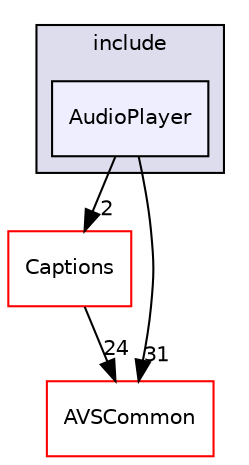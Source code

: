 digraph "/home/ANT.AMAZON.COM/womw/workplace/1.19_release/doxy/avs-device-sdk/CapabilityAgents/AudioPlayer/include/AudioPlayer" {
  compound=true
  node [ fontsize="10", fontname="Helvetica"];
  edge [ labelfontsize="10", labelfontname="Helvetica"];
  subgraph clusterdir_0b9723c2c8bc9e838121a6fbc73cf49e {
    graph [ bgcolor="#ddddee", pencolor="black", label="include" fontname="Helvetica", fontsize="10", URL="dir_0b9723c2c8bc9e838121a6fbc73cf49e.html"]
  dir_96850cc6d2c5822d23f38a41ba6afa08 [shape=box, label="AudioPlayer", style="filled", fillcolor="#eeeeff", pencolor="black", URL="dir_96850cc6d2c5822d23f38a41ba6afa08.html"];
  }
  dir_de0e77330fd0ab33359e90b501923c8e [shape=box label="Captions" fillcolor="white" style="filled" color="red" URL="dir_de0e77330fd0ab33359e90b501923c8e.html"];
  dir_13e65effb2bde530b17b3d5eefcd0266 [shape=box label="AVSCommon" fillcolor="white" style="filled" color="red" URL="dir_13e65effb2bde530b17b3d5eefcd0266.html"];
  dir_de0e77330fd0ab33359e90b501923c8e->dir_13e65effb2bde530b17b3d5eefcd0266 [headlabel="24", labeldistance=1.5 headhref="dir_000268_000017.html"];
  dir_96850cc6d2c5822d23f38a41ba6afa08->dir_de0e77330fd0ab33359e90b501923c8e [headlabel="2", labeldistance=1.5 headhref="dir_000193_000268.html"];
  dir_96850cc6d2c5822d23f38a41ba6afa08->dir_13e65effb2bde530b17b3d5eefcd0266 [headlabel="31", labeldistance=1.5 headhref="dir_000193_000017.html"];
}
